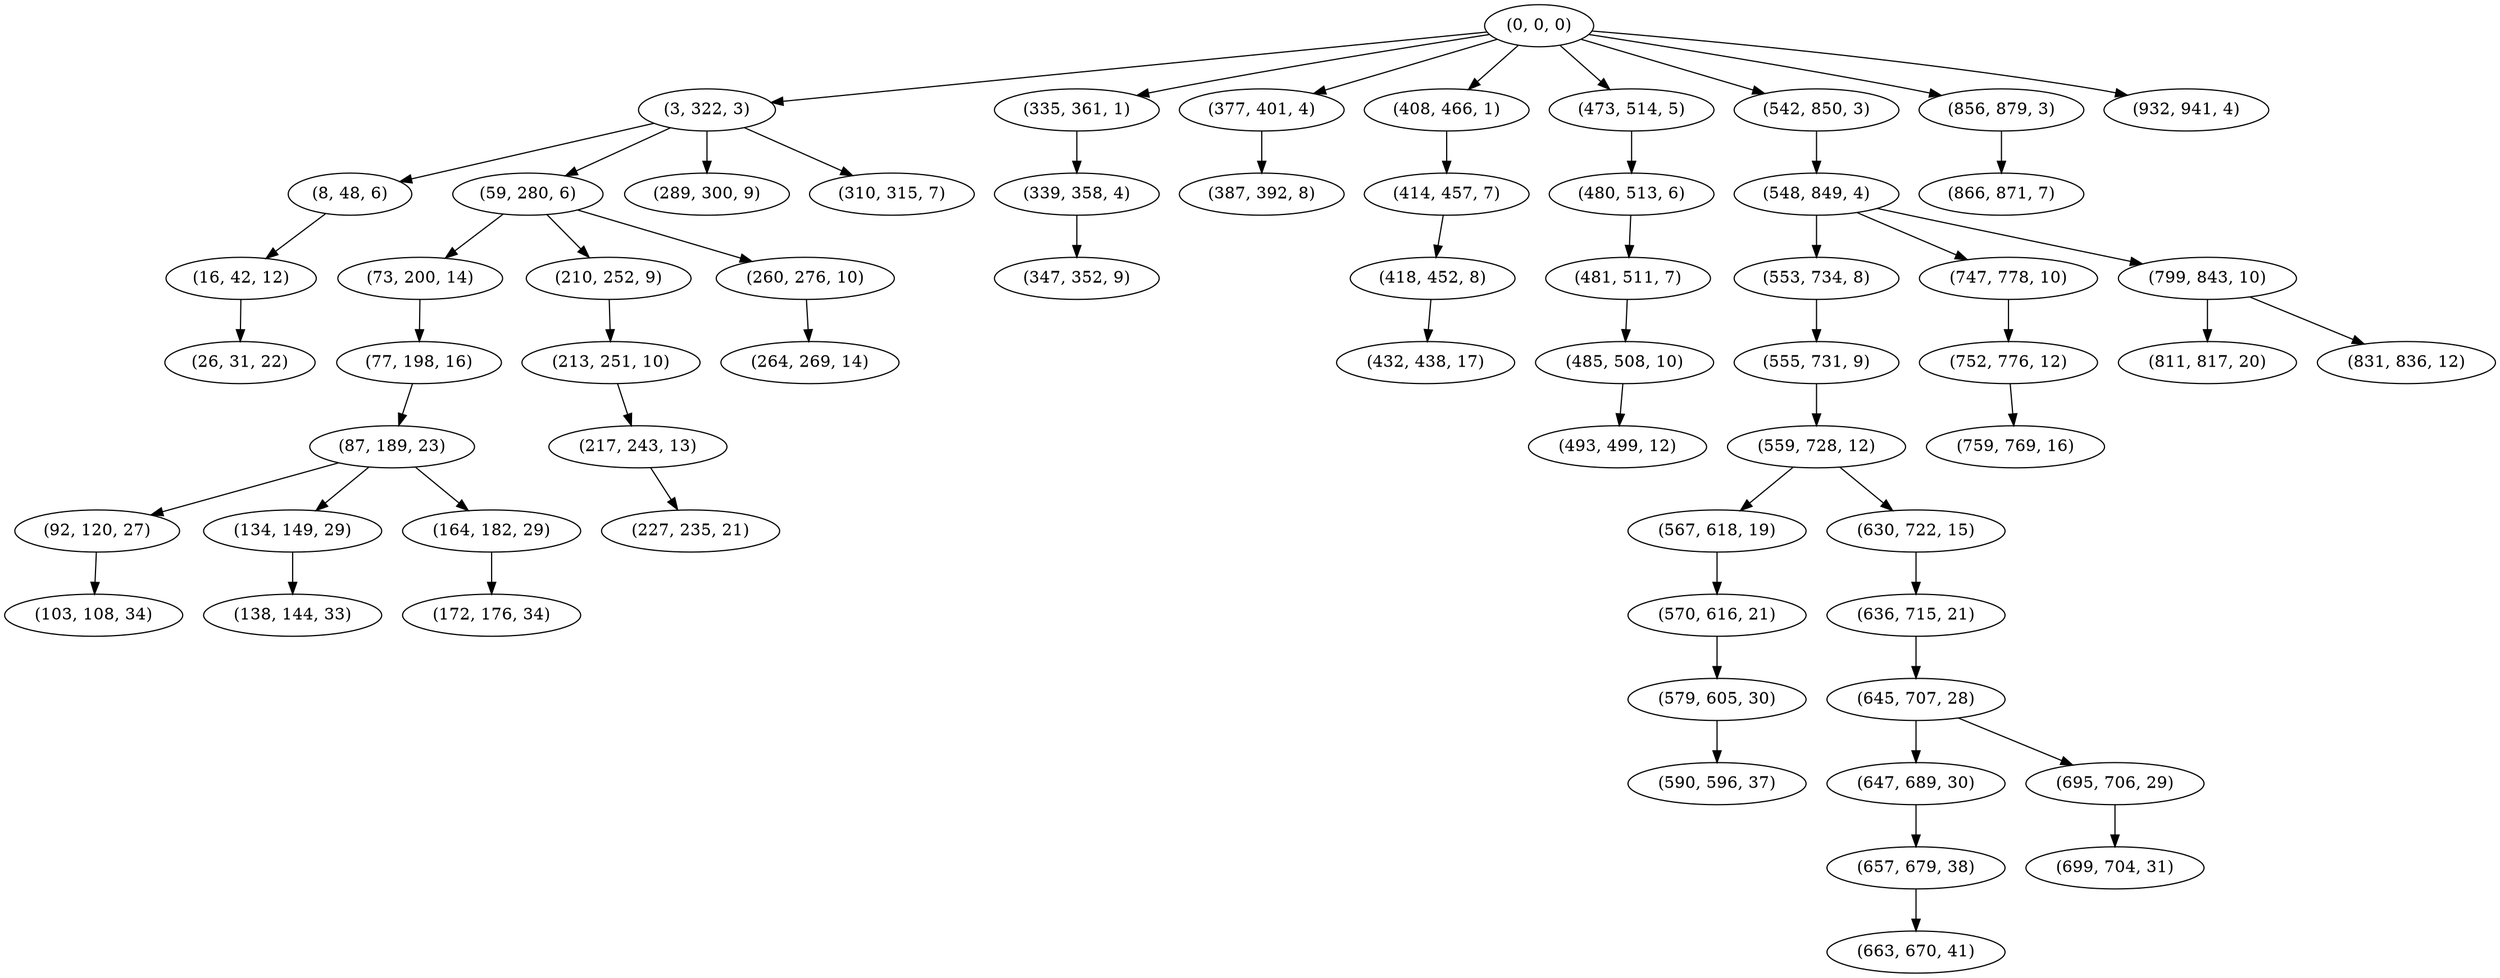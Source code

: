 digraph tree {
    "(0, 0, 0)";
    "(3, 322, 3)";
    "(8, 48, 6)";
    "(16, 42, 12)";
    "(26, 31, 22)";
    "(59, 280, 6)";
    "(73, 200, 14)";
    "(77, 198, 16)";
    "(87, 189, 23)";
    "(92, 120, 27)";
    "(103, 108, 34)";
    "(134, 149, 29)";
    "(138, 144, 33)";
    "(164, 182, 29)";
    "(172, 176, 34)";
    "(210, 252, 9)";
    "(213, 251, 10)";
    "(217, 243, 13)";
    "(227, 235, 21)";
    "(260, 276, 10)";
    "(264, 269, 14)";
    "(289, 300, 9)";
    "(310, 315, 7)";
    "(335, 361, 1)";
    "(339, 358, 4)";
    "(347, 352, 9)";
    "(377, 401, 4)";
    "(387, 392, 8)";
    "(408, 466, 1)";
    "(414, 457, 7)";
    "(418, 452, 8)";
    "(432, 438, 17)";
    "(473, 514, 5)";
    "(480, 513, 6)";
    "(481, 511, 7)";
    "(485, 508, 10)";
    "(493, 499, 12)";
    "(542, 850, 3)";
    "(548, 849, 4)";
    "(553, 734, 8)";
    "(555, 731, 9)";
    "(559, 728, 12)";
    "(567, 618, 19)";
    "(570, 616, 21)";
    "(579, 605, 30)";
    "(590, 596, 37)";
    "(630, 722, 15)";
    "(636, 715, 21)";
    "(645, 707, 28)";
    "(647, 689, 30)";
    "(657, 679, 38)";
    "(663, 670, 41)";
    "(695, 706, 29)";
    "(699, 704, 31)";
    "(747, 778, 10)";
    "(752, 776, 12)";
    "(759, 769, 16)";
    "(799, 843, 10)";
    "(811, 817, 20)";
    "(831, 836, 12)";
    "(856, 879, 3)";
    "(866, 871, 7)";
    "(932, 941, 4)";
    "(0, 0, 0)" -> "(3, 322, 3)";
    "(0, 0, 0)" -> "(335, 361, 1)";
    "(0, 0, 0)" -> "(377, 401, 4)";
    "(0, 0, 0)" -> "(408, 466, 1)";
    "(0, 0, 0)" -> "(473, 514, 5)";
    "(0, 0, 0)" -> "(542, 850, 3)";
    "(0, 0, 0)" -> "(856, 879, 3)";
    "(0, 0, 0)" -> "(932, 941, 4)";
    "(3, 322, 3)" -> "(8, 48, 6)";
    "(3, 322, 3)" -> "(59, 280, 6)";
    "(3, 322, 3)" -> "(289, 300, 9)";
    "(3, 322, 3)" -> "(310, 315, 7)";
    "(8, 48, 6)" -> "(16, 42, 12)";
    "(16, 42, 12)" -> "(26, 31, 22)";
    "(59, 280, 6)" -> "(73, 200, 14)";
    "(59, 280, 6)" -> "(210, 252, 9)";
    "(59, 280, 6)" -> "(260, 276, 10)";
    "(73, 200, 14)" -> "(77, 198, 16)";
    "(77, 198, 16)" -> "(87, 189, 23)";
    "(87, 189, 23)" -> "(92, 120, 27)";
    "(87, 189, 23)" -> "(134, 149, 29)";
    "(87, 189, 23)" -> "(164, 182, 29)";
    "(92, 120, 27)" -> "(103, 108, 34)";
    "(134, 149, 29)" -> "(138, 144, 33)";
    "(164, 182, 29)" -> "(172, 176, 34)";
    "(210, 252, 9)" -> "(213, 251, 10)";
    "(213, 251, 10)" -> "(217, 243, 13)";
    "(217, 243, 13)" -> "(227, 235, 21)";
    "(260, 276, 10)" -> "(264, 269, 14)";
    "(335, 361, 1)" -> "(339, 358, 4)";
    "(339, 358, 4)" -> "(347, 352, 9)";
    "(377, 401, 4)" -> "(387, 392, 8)";
    "(408, 466, 1)" -> "(414, 457, 7)";
    "(414, 457, 7)" -> "(418, 452, 8)";
    "(418, 452, 8)" -> "(432, 438, 17)";
    "(473, 514, 5)" -> "(480, 513, 6)";
    "(480, 513, 6)" -> "(481, 511, 7)";
    "(481, 511, 7)" -> "(485, 508, 10)";
    "(485, 508, 10)" -> "(493, 499, 12)";
    "(542, 850, 3)" -> "(548, 849, 4)";
    "(548, 849, 4)" -> "(553, 734, 8)";
    "(548, 849, 4)" -> "(747, 778, 10)";
    "(548, 849, 4)" -> "(799, 843, 10)";
    "(553, 734, 8)" -> "(555, 731, 9)";
    "(555, 731, 9)" -> "(559, 728, 12)";
    "(559, 728, 12)" -> "(567, 618, 19)";
    "(559, 728, 12)" -> "(630, 722, 15)";
    "(567, 618, 19)" -> "(570, 616, 21)";
    "(570, 616, 21)" -> "(579, 605, 30)";
    "(579, 605, 30)" -> "(590, 596, 37)";
    "(630, 722, 15)" -> "(636, 715, 21)";
    "(636, 715, 21)" -> "(645, 707, 28)";
    "(645, 707, 28)" -> "(647, 689, 30)";
    "(645, 707, 28)" -> "(695, 706, 29)";
    "(647, 689, 30)" -> "(657, 679, 38)";
    "(657, 679, 38)" -> "(663, 670, 41)";
    "(695, 706, 29)" -> "(699, 704, 31)";
    "(747, 778, 10)" -> "(752, 776, 12)";
    "(752, 776, 12)" -> "(759, 769, 16)";
    "(799, 843, 10)" -> "(811, 817, 20)";
    "(799, 843, 10)" -> "(831, 836, 12)";
    "(856, 879, 3)" -> "(866, 871, 7)";
}
